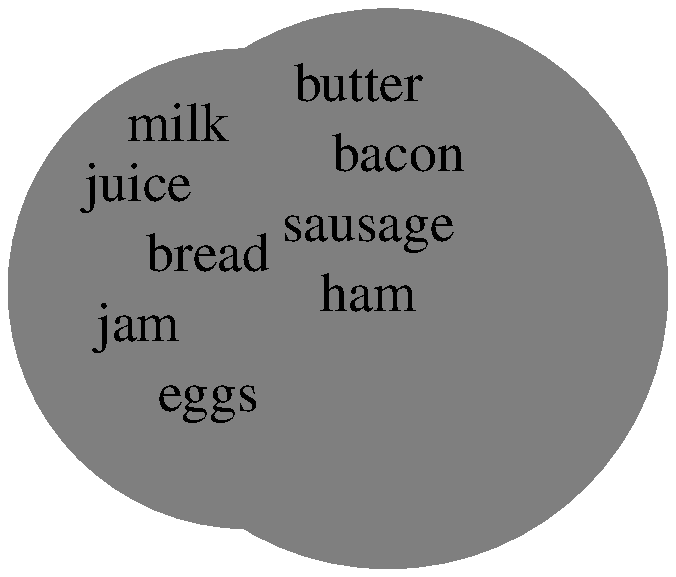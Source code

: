 .po 0.35i
.PS
move 
{A: circle invisible fill rad 1.2}
move right 0.5
B: circle invisible fill rad 1.4
.ps +10
move to A
move up 0.8
move left 0.35
"milk"
move left 0.2
move down  0.3
"juice"
move down  0.35
move right 0.35
"bread"
move left .35
move down  0.35
"jam"
move right 0.35
move down  0.35
"eggs"
move to B
move up 1
move left 0.15
"butter"
move down 0.35
move right .2
"bacon"
move down 0.35
move left 0.15
"sausage"
move down 0.35
"ham"
.PE

